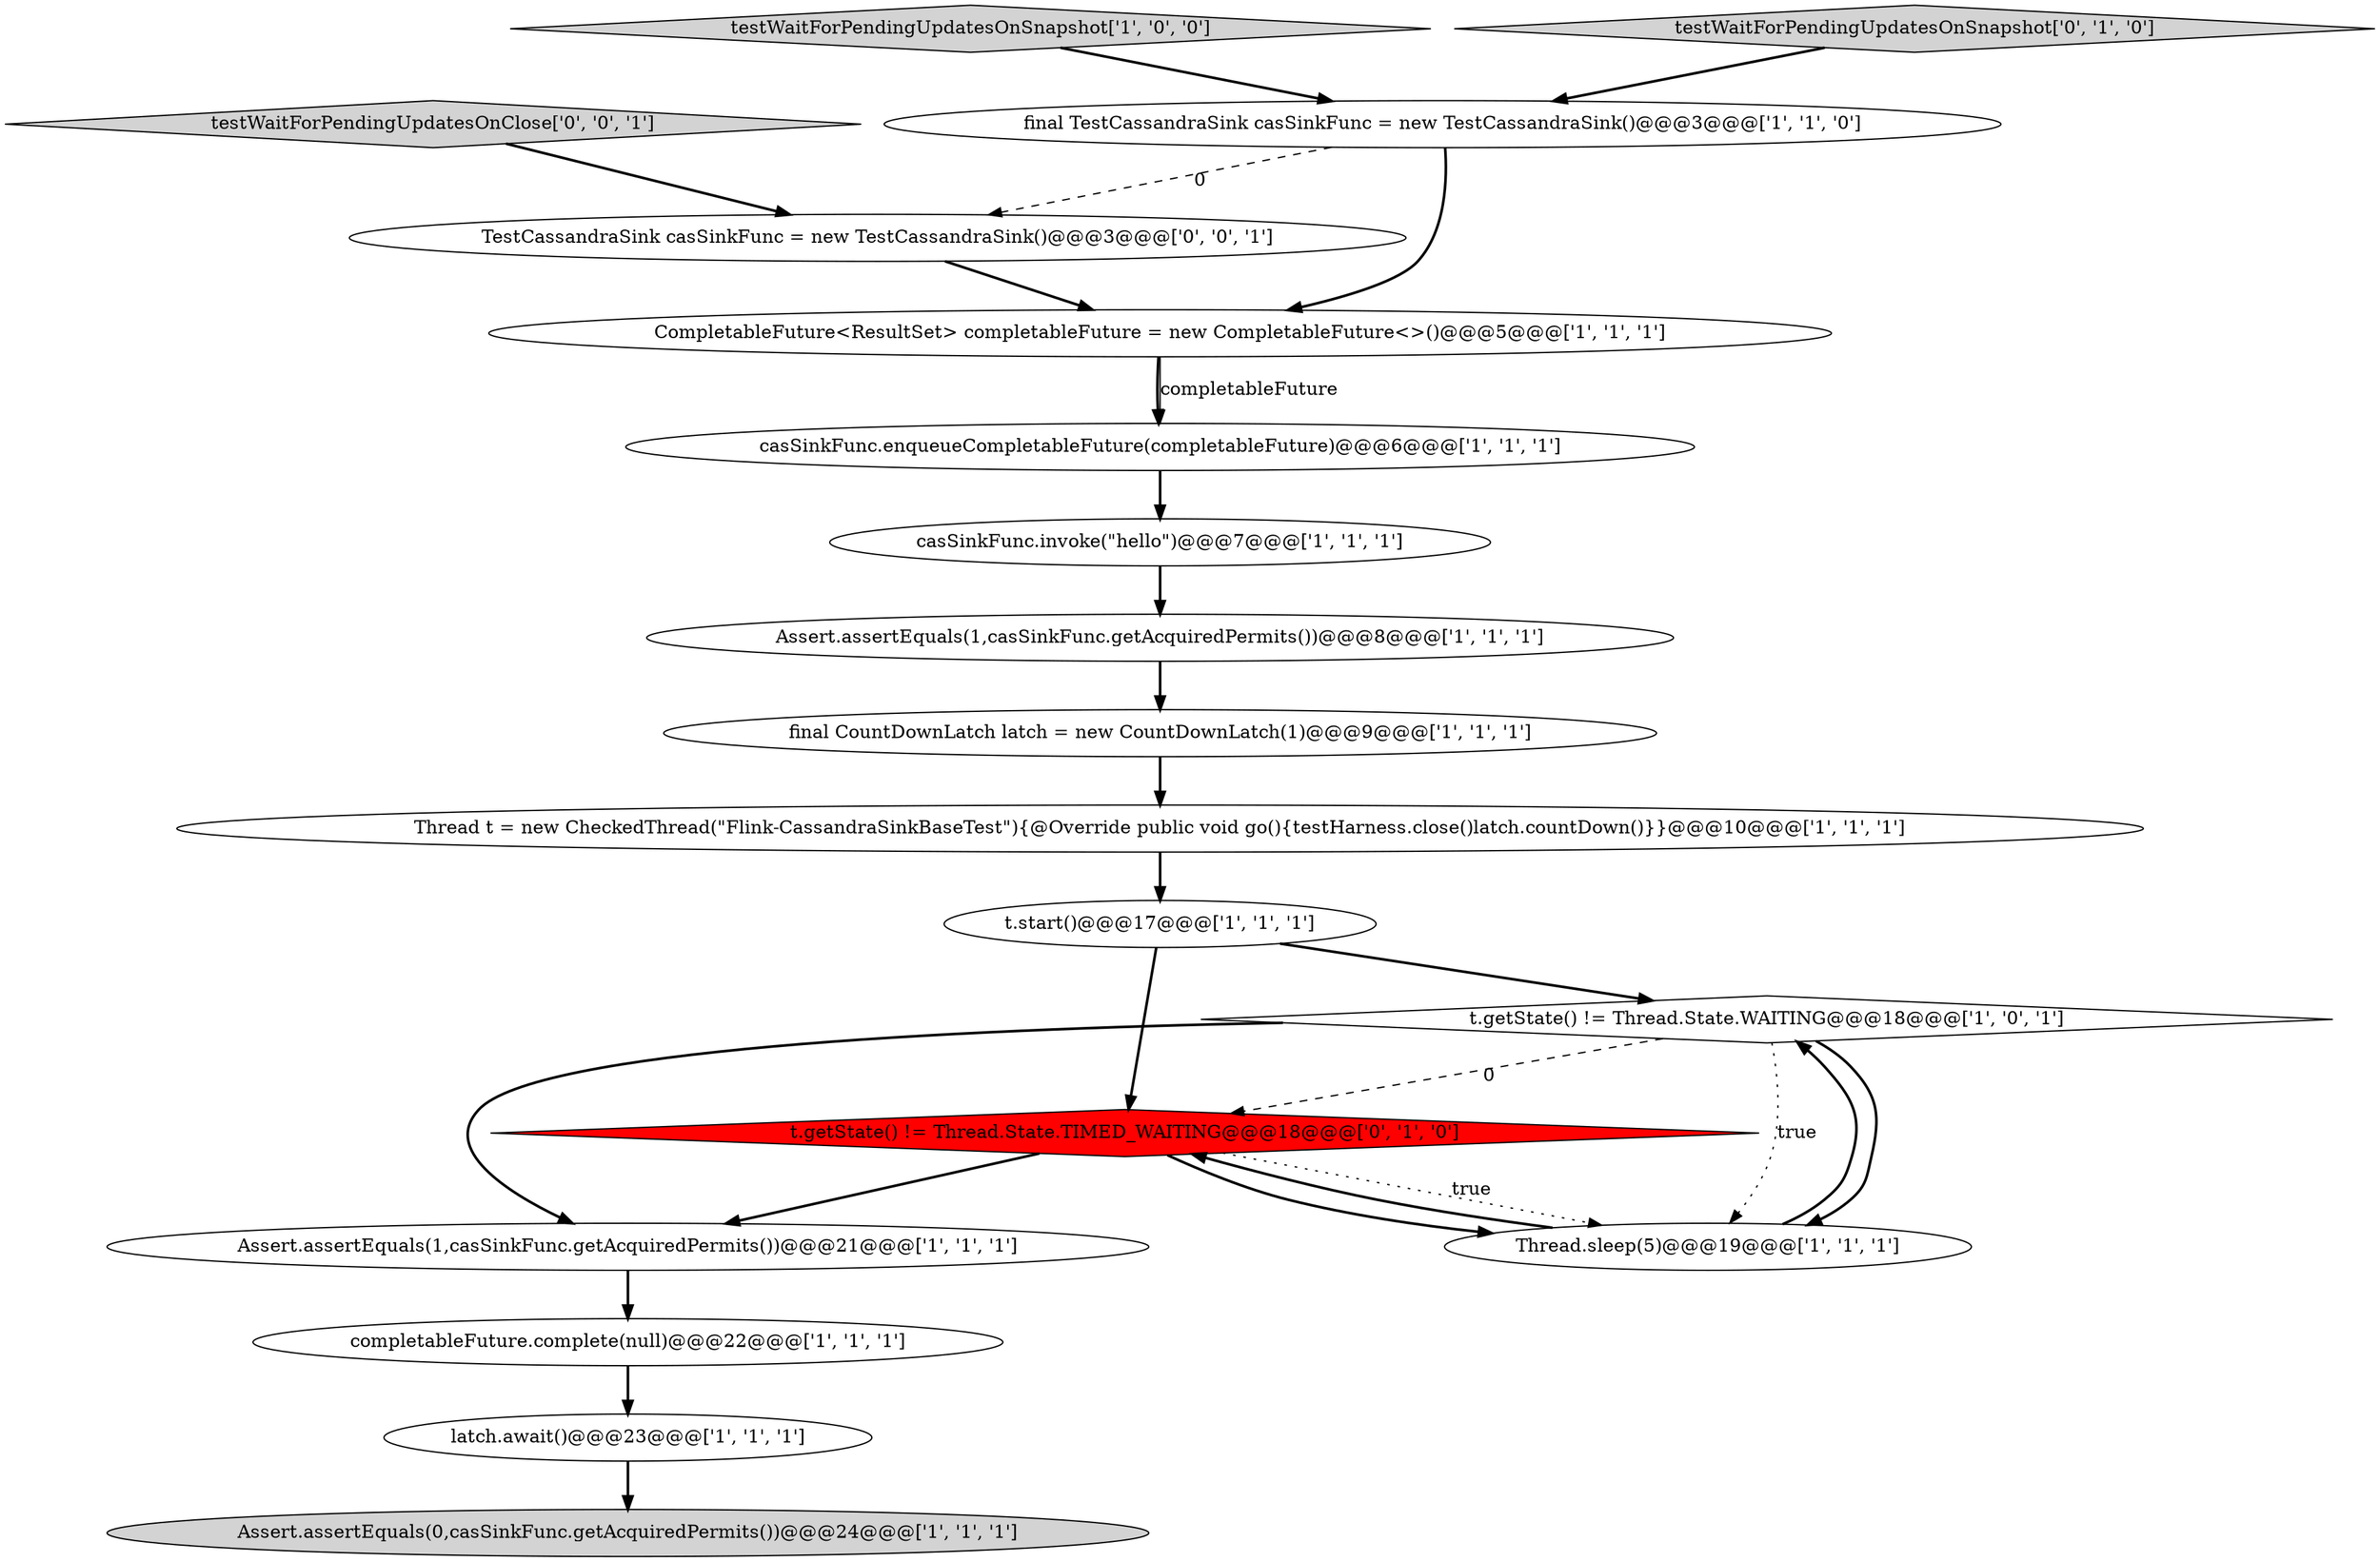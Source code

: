 digraph {
9 [style = filled, label = "casSinkFunc.invoke(\"hello\")@@@7@@@['1', '1', '1']", fillcolor = white, shape = ellipse image = "AAA0AAABBB1BBB"];
12 [style = filled, label = "Assert.assertEquals(1,casSinkFunc.getAcquiredPermits())@@@21@@@['1', '1', '1']", fillcolor = white, shape = ellipse image = "AAA0AAABBB1BBB"];
17 [style = filled, label = "TestCassandraSink casSinkFunc = new TestCassandraSink()@@@3@@@['0', '0', '1']", fillcolor = white, shape = ellipse image = "AAA0AAABBB3BBB"];
8 [style = filled, label = "testWaitForPendingUpdatesOnSnapshot['1', '0', '0']", fillcolor = lightgray, shape = diamond image = "AAA0AAABBB1BBB"];
10 [style = filled, label = "casSinkFunc.enqueueCompletableFuture(completableFuture)@@@6@@@['1', '1', '1']", fillcolor = white, shape = ellipse image = "AAA0AAABBB1BBB"];
3 [style = filled, label = "t.getState() != Thread.State.WAITING@@@18@@@['1', '0', '1']", fillcolor = white, shape = diamond image = "AAA0AAABBB1BBB"];
6 [style = filled, label = "latch.await()@@@23@@@['1', '1', '1']", fillcolor = white, shape = ellipse image = "AAA0AAABBB1BBB"];
7 [style = filled, label = "Thread t = new CheckedThread(\"Flink-CassandraSinkBaseTest\"){@Override public void go(){testHarness.close()latch.countDown()}}@@@10@@@['1', '1', '1']", fillcolor = white, shape = ellipse image = "AAA0AAABBB1BBB"];
13 [style = filled, label = "final CountDownLatch latch = new CountDownLatch(1)@@@9@@@['1', '1', '1']", fillcolor = white, shape = ellipse image = "AAA0AAABBB1BBB"];
15 [style = filled, label = "t.getState() != Thread.State.TIMED_WAITING@@@18@@@['0', '1', '0']", fillcolor = red, shape = diamond image = "AAA1AAABBB2BBB"];
0 [style = filled, label = "t.start()@@@17@@@['1', '1', '1']", fillcolor = white, shape = ellipse image = "AAA0AAABBB1BBB"];
4 [style = filled, label = "final TestCassandraSink casSinkFunc = new TestCassandraSink()@@@3@@@['1', '1', '0']", fillcolor = white, shape = ellipse image = "AAA0AAABBB1BBB"];
2 [style = filled, label = "completableFuture.complete(null)@@@22@@@['1', '1', '1']", fillcolor = white, shape = ellipse image = "AAA0AAABBB1BBB"];
16 [style = filled, label = "testWaitForPendingUpdatesOnSnapshot['0', '1', '0']", fillcolor = lightgray, shape = diamond image = "AAA0AAABBB2BBB"];
1 [style = filled, label = "Assert.assertEquals(0,casSinkFunc.getAcquiredPermits())@@@24@@@['1', '1', '1']", fillcolor = lightgray, shape = ellipse image = "AAA0AAABBB1BBB"];
5 [style = filled, label = "Thread.sleep(5)@@@19@@@['1', '1', '1']", fillcolor = white, shape = ellipse image = "AAA0AAABBB1BBB"];
14 [style = filled, label = "Assert.assertEquals(1,casSinkFunc.getAcquiredPermits())@@@8@@@['1', '1', '1']", fillcolor = white, shape = ellipse image = "AAA0AAABBB1BBB"];
18 [style = filled, label = "testWaitForPendingUpdatesOnClose['0', '0', '1']", fillcolor = lightgray, shape = diamond image = "AAA0AAABBB3BBB"];
11 [style = filled, label = "CompletableFuture<ResultSet> completableFuture = new CompletableFuture<>()@@@5@@@['1', '1', '1']", fillcolor = white, shape = ellipse image = "AAA0AAABBB1BBB"];
0->3 [style = bold, label=""];
5->3 [style = bold, label=""];
15->5 [style = dotted, label="true"];
4->17 [style = dashed, label="0"];
2->6 [style = bold, label=""];
18->17 [style = bold, label=""];
5->15 [style = bold, label=""];
7->0 [style = bold, label=""];
3->12 [style = bold, label=""];
0->15 [style = bold, label=""];
15->5 [style = bold, label=""];
6->1 [style = bold, label=""];
12->2 [style = bold, label=""];
3->5 [style = bold, label=""];
3->5 [style = dotted, label="true"];
11->10 [style = bold, label=""];
13->7 [style = bold, label=""];
11->10 [style = solid, label="completableFuture"];
9->14 [style = bold, label=""];
3->15 [style = dashed, label="0"];
10->9 [style = bold, label=""];
15->12 [style = bold, label=""];
14->13 [style = bold, label=""];
8->4 [style = bold, label=""];
16->4 [style = bold, label=""];
4->11 [style = bold, label=""];
17->11 [style = bold, label=""];
}
